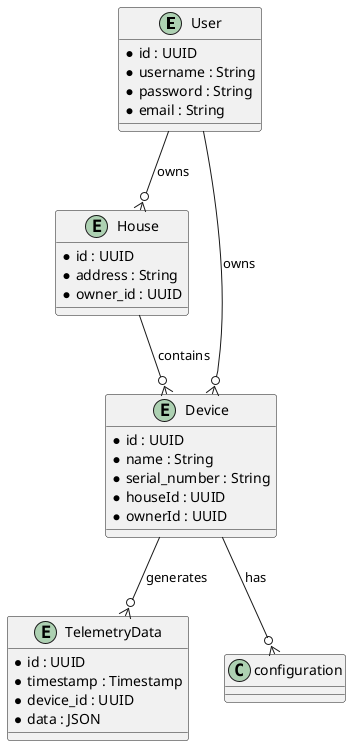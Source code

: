 @startuml
entity "User" as user {
  * id : UUID
  * username : String
  * password : String
  * email : String
}

entity "House" as house {
  * id : UUID
  * address : String
  * owner_id : UUID
}

entity "Device" as device {
  * id : UUID
  * name : String
  * serial_number : String
  * houseId : UUID
  * ownerId : UUID
}

entity "TelemetryData" as telemetryData {
  * id : UUID
  * timestamp : Timestamp
  * device_id : UUID
  * data : JSON
}

user --o{ house : owns
user --o{ device : owns
house --o{ device : contains
device --o{ telemetryData : generates
device --o{ configuration : has
@enduml
